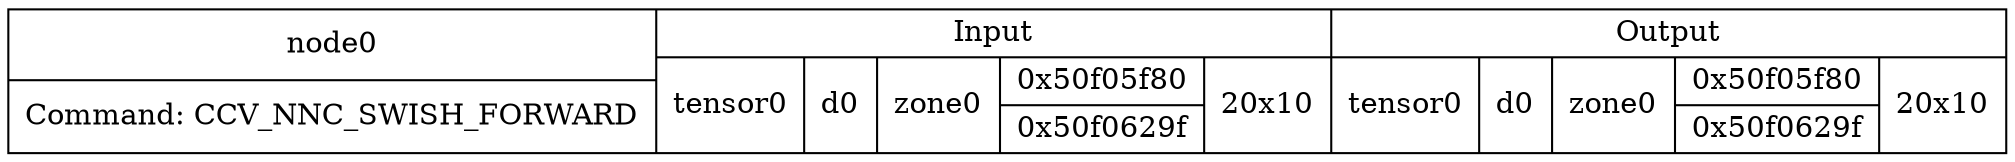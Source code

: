 digraph G {
compound=true;
node0 [shape=record,label="{node0|Command: CCV_NNC_SWISH_FORWARD}|{Input|{tensor0|d0|zone0|{0x50f05f80|0x50f0629f}|20x10}}|{Output|{tensor0|d0|zone0|{0x50f05f80|0x50f0629f}|20x10}}"];
}
